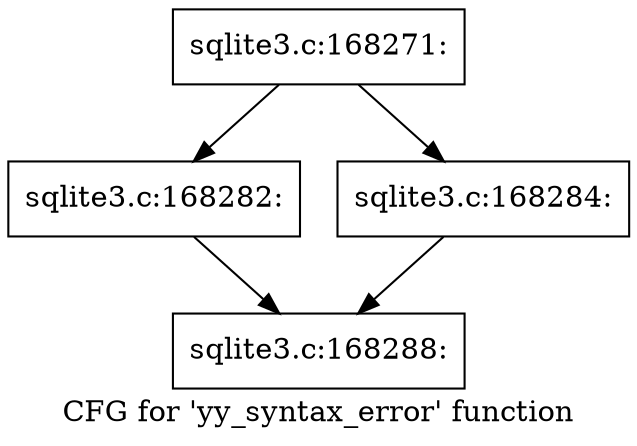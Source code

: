 digraph "CFG for 'yy_syntax_error' function" {
	label="CFG for 'yy_syntax_error' function";

	Node0x55c0fa4213d0 [shape=record,label="{sqlite3.c:168271:}"];
	Node0x55c0fa4213d0 -> Node0x55c0fa422fc0;
	Node0x55c0fa4213d0 -> Node0x55c0fa423060;
	Node0x55c0fa422fc0 [shape=record,label="{sqlite3.c:168282:}"];
	Node0x55c0fa422fc0 -> Node0x55c0fa423010;
	Node0x55c0fa423060 [shape=record,label="{sqlite3.c:168284:}"];
	Node0x55c0fa423060 -> Node0x55c0fa423010;
	Node0x55c0fa423010 [shape=record,label="{sqlite3.c:168288:}"];
}
